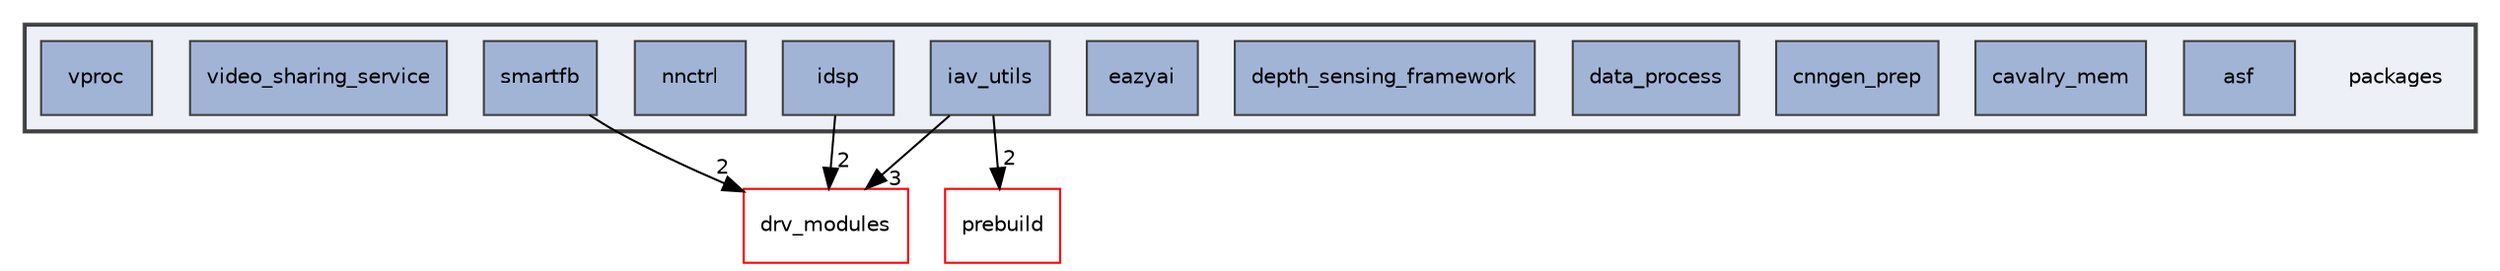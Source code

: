 digraph "packages"
{
 // INTERACTIVE_SVG=YES
 // LATEX_PDF_SIZE
  bgcolor="transparent";
  edge [fontname="Helvetica",fontsize="10",labelfontname="Helvetica",labelfontsize="10"];
  node [fontname="Helvetica",fontsize="10",shape=record];
  compound=true
  subgraph clusterdir_93501a11e921083efbd154e0cdff5f10 {
    graph [ bgcolor="#edf0f7", pencolor="grey25", style="filled,bold,", label="", fontname="Helvetica", fontsize="10", URL="dir_93501a11e921083efbd154e0cdff5f10.html"]
    dir_93501a11e921083efbd154e0cdff5f10 [shape=plaintext, label="packages"];
  dir_b7697b0185a51715c264a99a502fafbf [shape=box, label="asf", style="filled,", fillcolor="#a2b4d6", color="grey25", URL="dir_b7697b0185a51715c264a99a502fafbf.html"];
  dir_18f1e9e685e34a8021f601007a704634 [shape=box, label="cavalry_mem", style="filled,", fillcolor="#a2b4d6", color="grey25", URL="dir_18f1e9e685e34a8021f601007a704634.html"];
  dir_9325d09f9e2b3e0d3d9a7e02d157f94c [shape=box, label="cnngen_prep", style="filled,", fillcolor="#a2b4d6", color="grey25", URL="dir_9325d09f9e2b3e0d3d9a7e02d157f94c.html"];
  dir_e24ca66bce208f9a2a46f1bc00e7519f [shape=box, label="data_process", style="filled,", fillcolor="#a2b4d6", color="grey25", URL="dir_e24ca66bce208f9a2a46f1bc00e7519f.html"];
  dir_e725c5e5e99a0346aa8f92bd7c41c50b [shape=box, label="depth_sensing_framework", style="filled,", fillcolor="#a2b4d6", color="grey25", URL="dir_e725c5e5e99a0346aa8f92bd7c41c50b.html"];
  dir_0801e060350be025f0cd7dbb784f4930 [shape=box, label="eazyai", style="filled,", fillcolor="#a2b4d6", color="grey25", URL="dir_0801e060350be025f0cd7dbb784f4930.html"];
  dir_d105f4986db140ebbb18ac63f686f6c2 [shape=box, label="iav_utils", style="filled,", fillcolor="#a2b4d6", color="grey25", URL="dir_d105f4986db140ebbb18ac63f686f6c2.html"];
  dir_71b570d8105990a6f6d32850836c305e [shape=box, label="idsp", style="filled,", fillcolor="#a2b4d6", color="grey25", URL="dir_71b570d8105990a6f6d32850836c305e.html"];
  dir_def776de19a375ed35ebccf34a6f9703 [shape=box, label="nnctrl", style="filled,", fillcolor="#a2b4d6", color="grey25", URL="dir_def776de19a375ed35ebccf34a6f9703.html"];
  dir_4f84cd42d1634389d370c25a7417dae4 [shape=box, label="smartfb", style="filled,", fillcolor="#a2b4d6", color="grey25", URL="dir_4f84cd42d1634389d370c25a7417dae4.html"];
  dir_e3b5c43775bc9fc02ad81e4a786fd8d8 [shape=box, label="video_sharing_service", style="filled,", fillcolor="#a2b4d6", color="grey25", URL="dir_e3b5c43775bc9fc02ad81e4a786fd8d8.html"];
  dir_720a8d47c2d5a565119b3b623c19013c [shape=box, label="vproc", style="filled,", fillcolor="#a2b4d6", color="grey25", URL="dir_720a8d47c2d5a565119b3b623c19013c.html"];
  }
  dir_3f8e3e5cc57197a86ac156d9cb931dab [shape=box, label="drv_modules", style="", fillcolor="#edf0f7", color="red", URL="dir_3f8e3e5cc57197a86ac156d9cb931dab.html"];
  dir_f6e9262795688d5cd1daee5088492cb3 [shape=box, label="prebuild", style="", fillcolor="#edf0f7", color="red", URL="dir_f6e9262795688d5cd1daee5088492cb3.html"];
  dir_d105f4986db140ebbb18ac63f686f6c2->dir_3f8e3e5cc57197a86ac156d9cb931dab [headlabel="3", labeldistance=1.5 headhref="dir_000021_000015.html"];
  dir_d105f4986db140ebbb18ac63f686f6c2->dir_f6e9262795688d5cd1daee5088492cb3 [headlabel="2", labeldistance=1.5 headhref="dir_000021_000047.html"];
  dir_71b570d8105990a6f6d32850836c305e->dir_3f8e3e5cc57197a86ac156d9cb931dab [headlabel="2", labeldistance=1.5 headhref="dir_000022_000015.html"];
  dir_4f84cd42d1634389d370c25a7417dae4->dir_3f8e3e5cc57197a86ac156d9cb931dab [headlabel="2", labeldistance=1.5 headhref="dir_000050_000015.html"];
}
